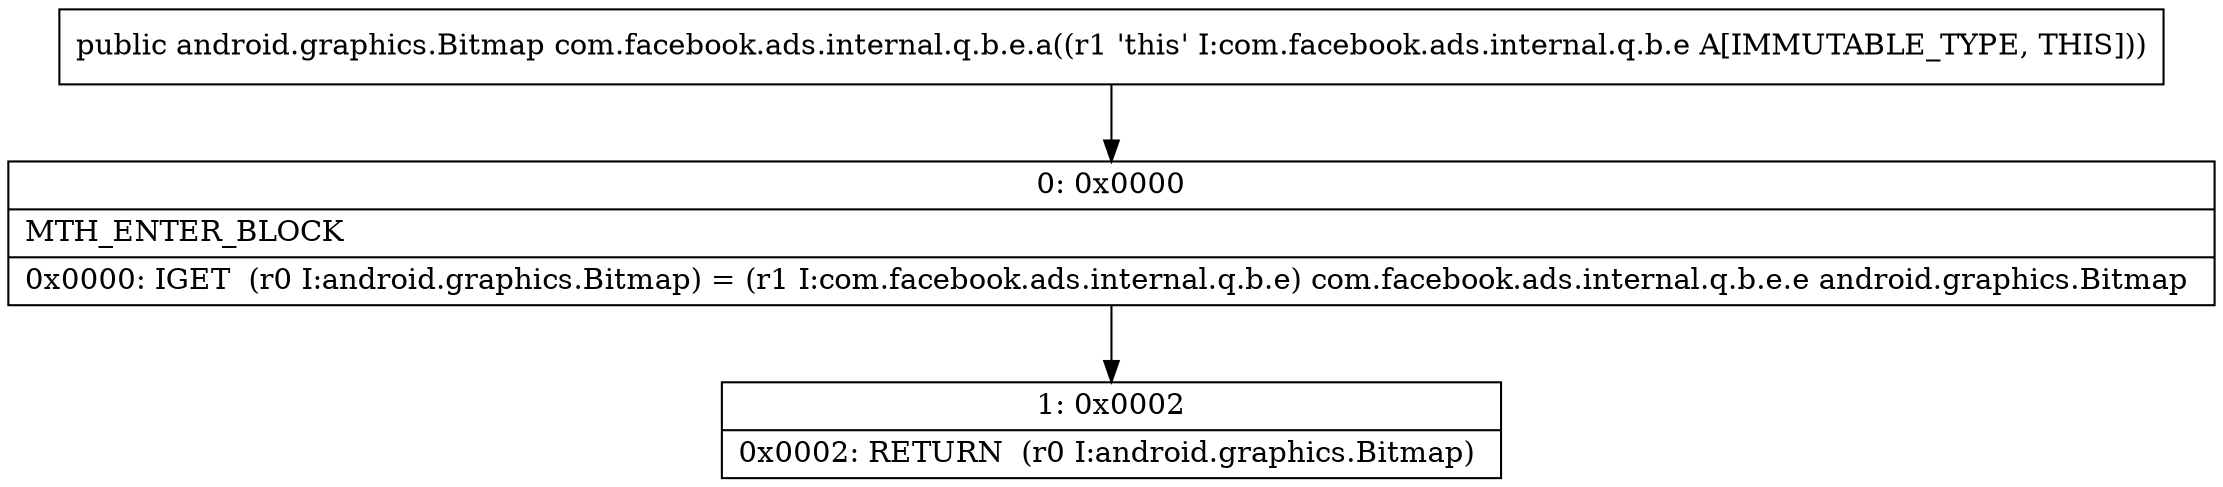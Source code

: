 digraph "CFG forcom.facebook.ads.internal.q.b.e.a()Landroid\/graphics\/Bitmap;" {
Node_0 [shape=record,label="{0\:\ 0x0000|MTH_ENTER_BLOCK\l|0x0000: IGET  (r0 I:android.graphics.Bitmap) = (r1 I:com.facebook.ads.internal.q.b.e) com.facebook.ads.internal.q.b.e.e android.graphics.Bitmap \l}"];
Node_1 [shape=record,label="{1\:\ 0x0002|0x0002: RETURN  (r0 I:android.graphics.Bitmap) \l}"];
MethodNode[shape=record,label="{public android.graphics.Bitmap com.facebook.ads.internal.q.b.e.a((r1 'this' I:com.facebook.ads.internal.q.b.e A[IMMUTABLE_TYPE, THIS])) }"];
MethodNode -> Node_0;
Node_0 -> Node_1;
}

